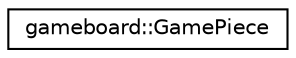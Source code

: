 digraph "Graphical Class Hierarchy"
{
 // LATEX_PDF_SIZE
  edge [fontname="Helvetica",fontsize="10",labelfontname="Helvetica",labelfontsize="10"];
  node [fontname="Helvetica",fontsize="10",shape=record];
  rankdir="LR";
  Node0 [label="gameboard::GamePiece",height=0.2,width=0.4,color="black", fillcolor="white", style="filled",URL="$structgameboard_1_1GamePiece.html",tooltip="A Xiangqi game piece described by its gameboard::PieceType and its gameboard::PieceColor."];
}

